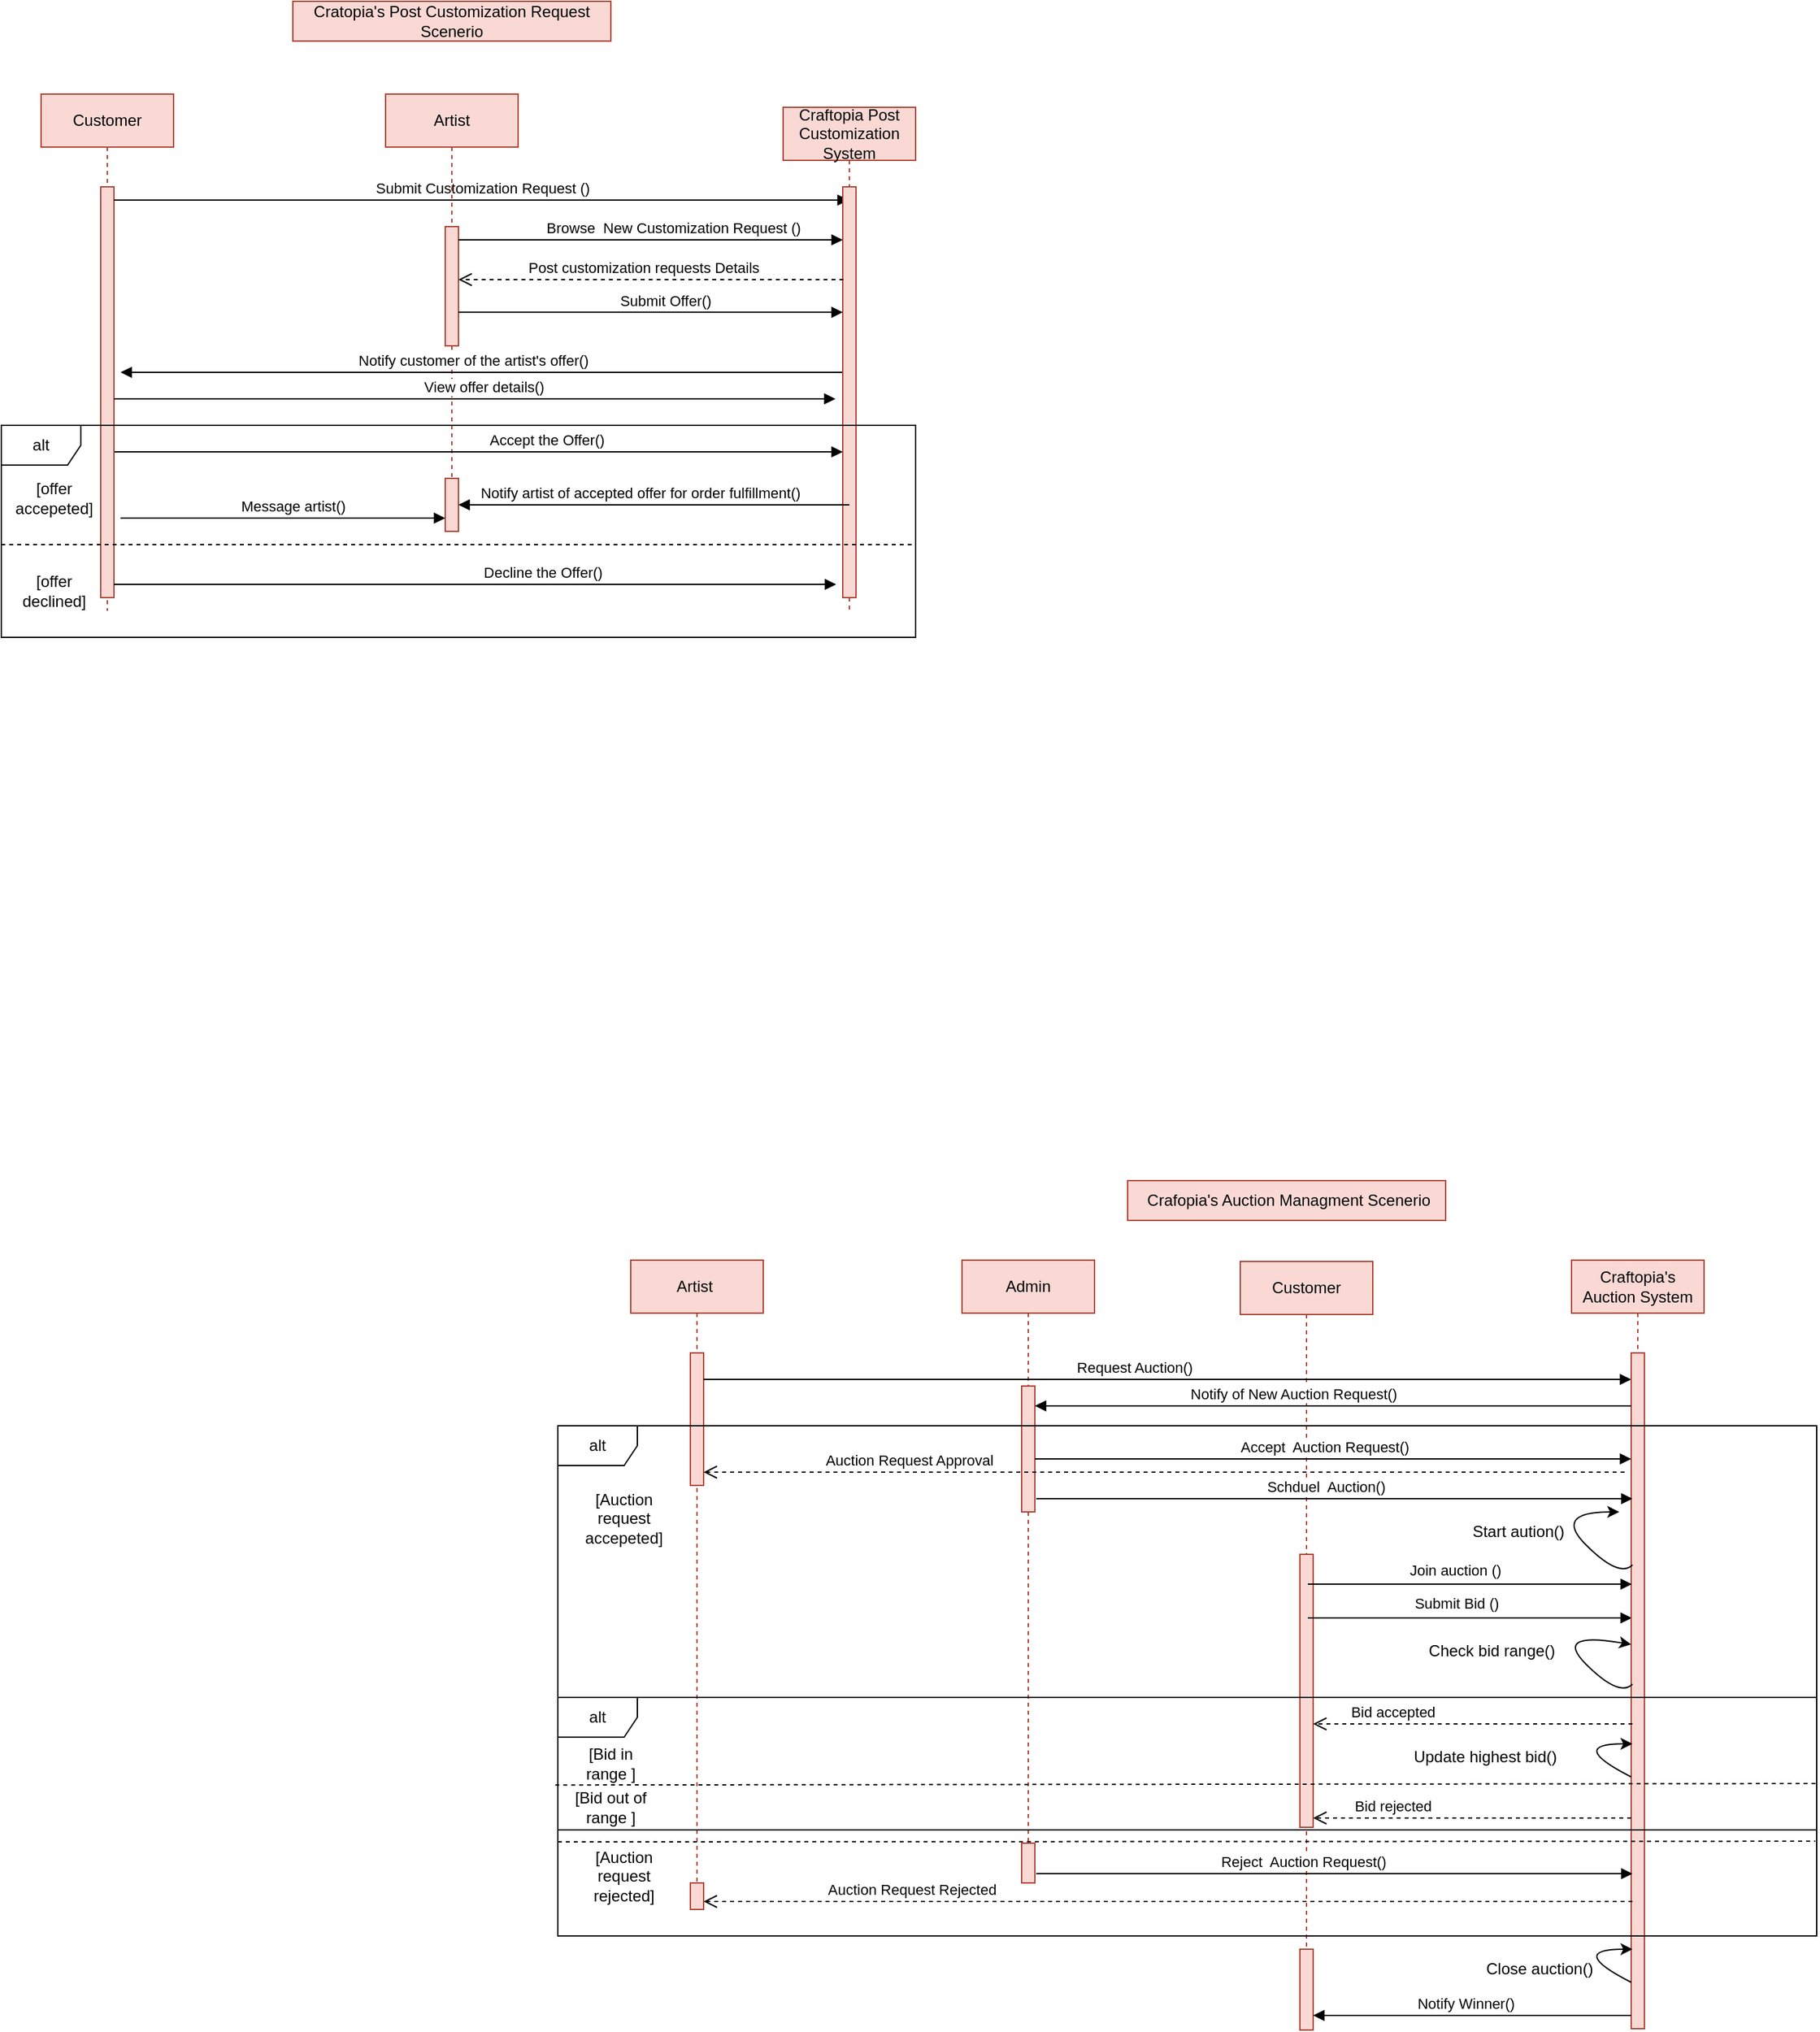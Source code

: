 <mxfile version="24.4.6" type="device">
  <diagram name="Page-1" id="V0pw2Zb20UL2xj4cE1I4">
    <mxGraphModel dx="1290" dy="1790" grid="1" gridSize="10" guides="1" tooltips="1" connect="1" arrows="1" fold="1" page="1" pageScale="1" pageWidth="827" pageHeight="1169" math="0" shadow="0">
      <root>
        <mxCell id="0" />
        <mxCell id="1" parent="0" />
        <mxCell id="ZhXPPXgodXc87nbnoY75-1" value="Customer" style="shape=umlLifeline;perimeter=lifelinePerimeter;whiteSpace=wrap;html=1;container=0;dropTarget=0;collapsible=0;recursiveResize=0;outlineConnect=0;portConstraint=eastwest;newEdgeStyle={&quot;edgeStyle&quot;:&quot;elbowEdgeStyle&quot;,&quot;elbow&quot;:&quot;vertical&quot;,&quot;curved&quot;:0,&quot;rounded&quot;:0};fillColor=#fad9d5;strokeColor=#ae4132;" parent="1" vertex="1">
          <mxGeometry x="40" y="40" width="100" height="390" as="geometry" />
        </mxCell>
        <mxCell id="ZhXPPXgodXc87nbnoY75-2" value="" style="html=1;points=[];perimeter=orthogonalPerimeter;outlineConnect=0;targetShapes=umlLifeline;portConstraint=eastwest;newEdgeStyle={&quot;edgeStyle&quot;:&quot;elbowEdgeStyle&quot;,&quot;elbow&quot;:&quot;vertical&quot;,&quot;curved&quot;:0,&quot;rounded&quot;:0};fillColor=#fad9d5;strokeColor=#ae4132;" parent="ZhXPPXgodXc87nbnoY75-1" vertex="1">
          <mxGeometry x="45" y="70" width="10" height="310" as="geometry" />
        </mxCell>
        <mxCell id="ZhXPPXgodXc87nbnoY75-3" value="Submit Customization Request ()" style="html=1;verticalAlign=bottom;endArrow=block;edgeStyle=elbowEdgeStyle;elbow=vertical;curved=0;rounded=0;" parent="1" source="ZhXPPXgodXc87nbnoY75-2" target="ZhXPPXgodXc87nbnoY75-25" edge="1">
          <mxGeometry relative="1" as="geometry">
            <mxPoint x="195" y="130" as="sourcePoint" />
            <Array as="points">
              <mxPoint x="180" y="120" />
            </Array>
          </mxGeometry>
        </mxCell>
        <mxCell id="ZhXPPXgodXc87nbnoY75-4" value="Cratopia&#39;s Post Customization Request Scenerio" style="text;html=1;align=center;verticalAlign=middle;whiteSpace=wrap;rounded=0;fillColor=#fad9d5;strokeColor=#ae4132;" parent="1" vertex="1">
          <mxGeometry x="230" y="-30" width="240" height="30" as="geometry" />
        </mxCell>
        <mxCell id="ZhXPPXgodXc87nbnoY75-5" value="Artist" style="shape=umlLifeline;perimeter=lifelinePerimeter;whiteSpace=wrap;html=1;container=0;dropTarget=0;collapsible=0;recursiveResize=0;outlineConnect=0;portConstraint=eastwest;newEdgeStyle={&quot;edgeStyle&quot;:&quot;elbowEdgeStyle&quot;,&quot;elbow&quot;:&quot;vertical&quot;,&quot;curved&quot;:0,&quot;rounded&quot;:0};fillColor=#fad9d5;strokeColor=#ae4132;" parent="1" vertex="1">
          <mxGeometry x="300" y="40" width="100" height="330" as="geometry" />
        </mxCell>
        <mxCell id="ZhXPPXgodXc87nbnoY75-6" value="" style="html=1;points=[];perimeter=orthogonalPerimeter;outlineConnect=0;targetShapes=umlLifeline;portConstraint=eastwest;newEdgeStyle={&quot;edgeStyle&quot;:&quot;elbowEdgeStyle&quot;,&quot;elbow&quot;:&quot;vertical&quot;,&quot;curved&quot;:0,&quot;rounded&quot;:0};fillColor=#fad9d5;strokeColor=#ae4132;" parent="ZhXPPXgodXc87nbnoY75-5" vertex="1">
          <mxGeometry x="45" y="100" width="10" height="90" as="geometry" />
        </mxCell>
        <mxCell id="ZhXPPXgodXc87nbnoY75-31" value="" style="html=1;points=[];perimeter=orthogonalPerimeter;outlineConnect=0;targetShapes=umlLifeline;portConstraint=eastwest;newEdgeStyle={&quot;edgeStyle&quot;:&quot;elbowEdgeStyle&quot;,&quot;elbow&quot;:&quot;vertical&quot;,&quot;curved&quot;:0,&quot;rounded&quot;:0};fillColor=#fad9d5;strokeColor=#ae4132;" parent="ZhXPPXgodXc87nbnoY75-5" vertex="1">
          <mxGeometry x="45" y="290" width="10" height="40" as="geometry" />
        </mxCell>
        <mxCell id="ZhXPPXgodXc87nbnoY75-9" value="View offer details()" style="html=1;verticalAlign=bottom;endArrow=block;edgeStyle=elbowEdgeStyle;elbow=vertical;curved=0;rounded=0;" parent="1" edge="1">
          <mxGeometry x="0.023" relative="1" as="geometry">
            <mxPoint x="95" y="270.0" as="sourcePoint" />
            <Array as="points">
              <mxPoint x="180" y="270" />
            </Array>
            <mxPoint x="639.5" y="270" as="targetPoint" />
            <mxPoint as="offset" />
          </mxGeometry>
        </mxCell>
        <mxCell id="ZhXPPXgodXc87nbnoY75-10" value="Message artist()" style="html=1;verticalAlign=bottom;endArrow=block;edgeStyle=elbowEdgeStyle;elbow=vertical;curved=0;rounded=0;" parent="1" edge="1">
          <mxGeometry x="0.061" relative="1" as="geometry">
            <mxPoint x="100" y="360" as="sourcePoint" />
            <Array as="points">
              <mxPoint x="190" y="360" />
            </Array>
            <mxPoint x="345" y="360" as="targetPoint" />
            <mxPoint as="offset" />
          </mxGeometry>
        </mxCell>
        <mxCell id="ZhXPPXgodXc87nbnoY75-11" value="Accept the Offer()&amp;nbsp;" style="html=1;verticalAlign=bottom;endArrow=block;edgeStyle=elbowEdgeStyle;elbow=vertical;curved=0;rounded=0;" parent="1" edge="1">
          <mxGeometry x="0.191" relative="1" as="geometry">
            <mxPoint x="95.5" y="310" as="sourcePoint" />
            <Array as="points">
              <mxPoint x="195.5" y="310" />
            </Array>
            <mxPoint x="645" y="310" as="targetPoint" />
            <mxPoint as="offset" />
          </mxGeometry>
        </mxCell>
        <mxCell id="ZhXPPXgodXc87nbnoY75-12" value="Artist&amp;nbsp;" style="shape=umlLifeline;perimeter=lifelinePerimeter;whiteSpace=wrap;html=1;container=0;dropTarget=0;collapsible=0;recursiveResize=0;outlineConnect=0;portConstraint=eastwest;newEdgeStyle={&quot;edgeStyle&quot;:&quot;elbowEdgeStyle&quot;,&quot;elbow&quot;:&quot;vertical&quot;,&quot;curved&quot;:0,&quot;rounded&quot;:0};fillColor=#fad9d5;strokeColor=#ae4132;" parent="1" vertex="1">
          <mxGeometry x="485" y="920" width="100" height="470" as="geometry" />
        </mxCell>
        <mxCell id="ZhXPPXgodXc87nbnoY75-14" value="&amp;nbsp;Crafopia&#39;s Auction Managment Scenerio" style="text;html=1;align=center;verticalAlign=middle;whiteSpace=wrap;rounded=0;fillColor=#fad9d5;strokeColor=#ae4132;" parent="1" vertex="1">
          <mxGeometry x="860" y="860" width="240" height="30" as="geometry" />
        </mxCell>
        <mxCell id="ZhXPPXgodXc87nbnoY75-25" value="Craftopia Post Customization System" style="shape=umlLifeline;perimeter=lifelinePerimeter;whiteSpace=wrap;html=1;container=0;dropTarget=0;collapsible=0;recursiveResize=0;outlineConnect=0;portConstraint=eastwest;newEdgeStyle={&quot;edgeStyle&quot;:&quot;elbowEdgeStyle&quot;,&quot;elbow&quot;:&quot;vertical&quot;,&quot;curved&quot;:0,&quot;rounded&quot;:0};fillColor=#fad9d5;strokeColor=#ae4132;" parent="1" vertex="1">
          <mxGeometry x="600" y="50" width="100" height="380" as="geometry" />
        </mxCell>
        <mxCell id="ZhXPPXgodXc87nbnoY75-26" value="" style="html=1;points=[];perimeter=orthogonalPerimeter;outlineConnect=0;targetShapes=umlLifeline;portConstraint=eastwest;newEdgeStyle={&quot;edgeStyle&quot;:&quot;elbowEdgeStyle&quot;,&quot;elbow&quot;:&quot;vertical&quot;,&quot;curved&quot;:0,&quot;rounded&quot;:0};fillColor=#fad9d5;strokeColor=#ae4132;" parent="ZhXPPXgodXc87nbnoY75-25" vertex="1">
          <mxGeometry x="45" y="60" width="10" height="310" as="geometry" />
        </mxCell>
        <mxCell id="ZhXPPXgodXc87nbnoY75-29" value="&amp;nbsp;Post customization requests Details" style="html=1;verticalAlign=bottom;endArrow=open;dashed=1;endSize=8;edgeStyle=elbowEdgeStyle;elbow=horizontal;curved=0;rounded=0;" parent="1" target="ZhXPPXgodXc87nbnoY75-6" edge="1">
          <mxGeometry x="0.049" relative="1" as="geometry">
            <mxPoint x="360" y="180" as="targetPoint" />
            <Array as="points">
              <mxPoint x="640.5" y="180" />
            </Array>
            <mxPoint x="645.5" y="180" as="sourcePoint" />
            <mxPoint as="offset" />
          </mxGeometry>
        </mxCell>
        <mxCell id="ZhXPPXgodXc87nbnoY75-30" value="Submit Offer()" style="html=1;verticalAlign=bottom;endArrow=block;edgeStyle=elbowEdgeStyle;elbow=vertical;curved=0;rounded=0;" parent="1" edge="1">
          <mxGeometry x="0.075" relative="1" as="geometry">
            <mxPoint x="355" y="204.64" as="sourcePoint" />
            <Array as="points">
              <mxPoint x="489.75" y="204.64" />
            </Array>
            <mxPoint x="645" y="204.64" as="targetPoint" />
            <mxPoint as="offset" />
          </mxGeometry>
        </mxCell>
        <mxCell id="zpv97-H2XaEhjDYaw_ze-1" value="alt" style="shape=umlFrame;whiteSpace=wrap;html=1;pointerEvents=0;" parent="1" vertex="1">
          <mxGeometry x="10" y="290" width="690" height="160" as="geometry" />
        </mxCell>
        <mxCell id="zpv97-H2XaEhjDYaw_ze-2" value="" style="html=1;points=[];perimeter=orthogonalPerimeter;outlineConnect=0;targetShapes=umlLifeline;portConstraint=eastwest;newEdgeStyle={&quot;edgeStyle&quot;:&quot;elbowEdgeStyle&quot;,&quot;elbow&quot;:&quot;vertical&quot;,&quot;curved&quot;:0,&quot;rounded&quot;:0};fillColor=#fad9d5;strokeColor=#ae4132;" parent="1" vertex="1">
          <mxGeometry x="530" y="990" width="10" height="100" as="geometry" />
        </mxCell>
        <mxCell id="zpv97-H2XaEhjDYaw_ze-3" value="Admin" style="shape=umlLifeline;perimeter=lifelinePerimeter;whiteSpace=wrap;html=1;container=0;dropTarget=0;collapsible=0;recursiveResize=0;outlineConnect=0;portConstraint=eastwest;newEdgeStyle={&quot;edgeStyle&quot;:&quot;elbowEdgeStyle&quot;,&quot;elbow&quot;:&quot;vertical&quot;,&quot;curved&quot;:0,&quot;rounded&quot;:0};fillColor=#fad9d5;strokeColor=#ae4132;" parent="1" vertex="1">
          <mxGeometry x="735" y="920" width="100" height="440" as="geometry" />
        </mxCell>
        <mxCell id="zpv97-H2XaEhjDYaw_ze-4" value="" style="html=1;points=[];perimeter=orthogonalPerimeter;outlineConnect=0;targetShapes=umlLifeline;portConstraint=eastwest;newEdgeStyle={&quot;edgeStyle&quot;:&quot;elbowEdgeStyle&quot;,&quot;elbow&quot;:&quot;vertical&quot;,&quot;curved&quot;:0,&quot;rounded&quot;:0};fillColor=#fad9d5;strokeColor=#ae4132;" parent="zpv97-H2XaEhjDYaw_ze-3" vertex="1">
          <mxGeometry x="45" y="95" width="10" height="95" as="geometry" />
        </mxCell>
        <mxCell id="zpv97-H2XaEhjDYaw_ze-5" value="Customer" style="shape=umlLifeline;perimeter=lifelinePerimeter;whiteSpace=wrap;html=1;container=0;dropTarget=0;collapsible=0;recursiveResize=0;outlineConnect=0;portConstraint=eastwest;newEdgeStyle={&quot;edgeStyle&quot;:&quot;elbowEdgeStyle&quot;,&quot;elbow&quot;:&quot;vertical&quot;,&quot;curved&quot;:0,&quot;rounded&quot;:0};fillColor=#fad9d5;strokeColor=#ae4132;" parent="1" vertex="1">
          <mxGeometry x="945" y="921" width="100" height="579" as="geometry" />
        </mxCell>
        <mxCell id="zpv97-H2XaEhjDYaw_ze-6" value="" style="html=1;points=[];perimeter=orthogonalPerimeter;outlineConnect=0;targetShapes=umlLifeline;portConstraint=eastwest;newEdgeStyle={&quot;edgeStyle&quot;:&quot;elbowEdgeStyle&quot;,&quot;elbow&quot;:&quot;vertical&quot;,&quot;curved&quot;:0,&quot;rounded&quot;:0};fillColor=#fad9d5;strokeColor=#ae4132;" parent="zpv97-H2XaEhjDYaw_ze-5" vertex="1">
          <mxGeometry x="45" y="221" width="10" height="206" as="geometry" />
        </mxCell>
        <mxCell id="DhQO_6RYLs_zfJR8aaYj-11" value="" style="html=1;points=[];perimeter=orthogonalPerimeter;outlineConnect=0;targetShapes=umlLifeline;portConstraint=eastwest;newEdgeStyle={&quot;edgeStyle&quot;:&quot;elbowEdgeStyle&quot;,&quot;elbow&quot;:&quot;vertical&quot;,&quot;curved&quot;:0,&quot;rounded&quot;:0};fillColor=#fad9d5;strokeColor=#ae4132;" vertex="1" parent="zpv97-H2XaEhjDYaw_ze-5">
          <mxGeometry x="45" y="519" width="10" height="61" as="geometry" />
        </mxCell>
        <mxCell id="zpv97-H2XaEhjDYaw_ze-7" value="Request Auction()" style="html=1;verticalAlign=bottom;endArrow=block;edgeStyle=elbowEdgeStyle;elbow=vertical;curved=0;rounded=0;" parent="1" source="zpv97-H2XaEhjDYaw_ze-2" target="zpv97-H2XaEhjDYaw_ze-14" edge="1">
          <mxGeometry x="-0.074" relative="1" as="geometry">
            <mxPoint x="545" y="1010" as="sourcePoint" />
            <Array as="points">
              <mxPoint x="645" y="1010" />
              <mxPoint x="735" y="1020" />
            </Array>
            <mxPoint x="705" y="1010" as="targetPoint" />
            <mxPoint x="1" as="offset" />
          </mxGeometry>
        </mxCell>
        <mxCell id="zpv97-H2XaEhjDYaw_ze-9" value="Submit Bid ()" style="html=1;verticalAlign=bottom;endArrow=block;edgeStyle=elbowEdgeStyle;elbow=vertical;curved=0;rounded=0;" parent="1" edge="1">
          <mxGeometry x="-0.097" y="3" relative="1" as="geometry">
            <mxPoint x="996" y="1190" as="sourcePoint" />
            <Array as="points" />
            <mxPoint x="1240.5" y="1190" as="targetPoint" />
            <mxPoint x="1" y="1" as="offset" />
          </mxGeometry>
        </mxCell>
        <mxCell id="zpv97-H2XaEhjDYaw_ze-11" value="" style="html=1;points=[];perimeter=orthogonalPerimeter;outlineConnect=0;targetShapes=umlLifeline;portConstraint=eastwest;newEdgeStyle={&quot;edgeStyle&quot;:&quot;elbowEdgeStyle&quot;,&quot;elbow&quot;:&quot;vertical&quot;,&quot;curved&quot;:0,&quot;rounded&quot;:0};fillColor=#fad9d5;strokeColor=#ae4132;" parent="1" vertex="1">
          <mxGeometry x="780" y="1360" width="10" height="30" as="geometry" />
        </mxCell>
        <mxCell id="zpv97-H2XaEhjDYaw_ze-13" value="Craftopia&#39;s Auction System" style="shape=umlLifeline;perimeter=lifelinePerimeter;whiteSpace=wrap;html=1;container=0;dropTarget=0;collapsible=0;recursiveResize=0;outlineConnect=0;portConstraint=eastwest;newEdgeStyle={&quot;edgeStyle&quot;:&quot;elbowEdgeStyle&quot;,&quot;elbow&quot;:&quot;vertical&quot;,&quot;curved&quot;:0,&quot;rounded&quot;:0};fillColor=#fad9d5;strokeColor=#ae4132;" parent="1" vertex="1">
          <mxGeometry x="1195" y="920" width="100" height="570" as="geometry" />
        </mxCell>
        <mxCell id="zpv97-H2XaEhjDYaw_ze-14" value="" style="html=1;points=[];perimeter=orthogonalPerimeter;outlineConnect=0;targetShapes=umlLifeline;portConstraint=eastwest;newEdgeStyle={&quot;edgeStyle&quot;:&quot;elbowEdgeStyle&quot;,&quot;elbow&quot;:&quot;vertical&quot;,&quot;curved&quot;:0,&quot;rounded&quot;:0};fillColor=#fad9d5;strokeColor=#ae4132;" parent="zpv97-H2XaEhjDYaw_ze-13" vertex="1">
          <mxGeometry x="45" y="70" width="10" height="510" as="geometry" />
        </mxCell>
        <mxCell id="zpv97-H2XaEhjDYaw_ze-15" value="Notify of New Auction Request()" style="html=1;verticalAlign=bottom;endArrow=block;edgeStyle=elbowEdgeStyle;elbow=vertical;curved=0;rounded=0;" parent="1" edge="1">
          <mxGeometry x="0.133" relative="1" as="geometry">
            <mxPoint x="1240" y="1030" as="sourcePoint" />
            <Array as="points">
              <mxPoint x="1150" y="1030" />
              <mxPoint x="1060" y="1020" />
            </Array>
            <mxPoint x="790.0" y="1030" as="targetPoint" />
            <mxPoint as="offset" />
          </mxGeometry>
        </mxCell>
        <mxCell id="zpv97-H2XaEhjDYaw_ze-18" value="Accept&amp;nbsp; Auction Request()&amp;nbsp;" style="html=1;verticalAlign=bottom;endArrow=block;edgeStyle=elbowEdgeStyle;elbow=vertical;curved=0;rounded=0;" parent="1" edge="1">
          <mxGeometry x="-0.022" relative="1" as="geometry">
            <mxPoint x="790.0" y="1070" as="sourcePoint" />
            <Array as="points">
              <mxPoint x="795" y="1070" />
            </Array>
            <mxPoint x="1240" y="1070" as="targetPoint" />
            <mxPoint as="offset" />
          </mxGeometry>
        </mxCell>
        <mxCell id="zpv97-H2XaEhjDYaw_ze-20" value="" style="html=1;points=[];perimeter=orthogonalPerimeter;outlineConnect=0;targetShapes=umlLifeline;portConstraint=eastwest;newEdgeStyle={&quot;edgeStyle&quot;:&quot;elbowEdgeStyle&quot;,&quot;elbow&quot;:&quot;vertical&quot;,&quot;curved&quot;:0,&quot;rounded&quot;:0};fillColor=#fad9d5;strokeColor=#ae4132;" parent="1" vertex="1">
          <mxGeometry x="530" y="1390" width="10" height="20" as="geometry" />
        </mxCell>
        <mxCell id="zpv97-H2XaEhjDYaw_ze-21" value="Notify Winner()" style="html=1;verticalAlign=bottom;endArrow=block;edgeStyle=elbowEdgeStyle;elbow=vertical;curved=0;rounded=0;" parent="1" edge="1">
          <mxGeometry x="0.042" relative="1" as="geometry">
            <mxPoint x="1240" y="1490" as="sourcePoint" />
            <Array as="points">
              <mxPoint x="1135" y="1490" />
            </Array>
            <mxPoint x="1000" y="1490" as="targetPoint" />
            <mxPoint as="offset" />
          </mxGeometry>
        </mxCell>
        <mxCell id="zpv97-H2XaEhjDYaw_ze-22" value="Auction Request Approval" style="html=1;verticalAlign=bottom;endArrow=open;dashed=1;endSize=8;edgeStyle=elbowEdgeStyle;elbow=horizontal;curved=0;rounded=0;" parent="1" target="zpv97-H2XaEhjDYaw_ze-2" edge="1">
          <mxGeometry x="0.554" relative="1" as="geometry">
            <mxPoint x="790" y="1080" as="targetPoint" />
            <Array as="points">
              <mxPoint x="895" y="1080" />
            </Array>
            <mxPoint x="1235" y="1080" as="sourcePoint" />
            <mxPoint as="offset" />
          </mxGeometry>
        </mxCell>
        <mxCell id="zpv97-H2XaEhjDYaw_ze-23" value="" style="endArrow=none;dashed=1;html=1;rounded=0;entryX=0.998;entryY=0.579;entryDx=0;entryDy=0;entryPerimeter=0;exitX=0;exitY=0.625;exitDx=0;exitDy=0;exitPerimeter=0;" parent="1" edge="1">
          <mxGeometry width="50" height="50" relative="1" as="geometry">
            <mxPoint x="10" y="380" as="sourcePoint" />
            <mxPoint x="700.0" y="380.0" as="targetPoint" />
          </mxGeometry>
        </mxCell>
        <mxCell id="zpv97-H2XaEhjDYaw_ze-24" value="Decline the Offer()&amp;nbsp;" style="html=1;verticalAlign=bottom;endArrow=block;edgeStyle=elbowEdgeStyle;elbow=vertical;curved=0;rounded=0;" parent="1" edge="1">
          <mxGeometry x="0.191" relative="1" as="geometry">
            <mxPoint x="95" y="410" as="sourcePoint" />
            <Array as="points">
              <mxPoint x="180" y="410" />
            </Array>
            <mxPoint x="640" y="410" as="targetPoint" />
            <mxPoint as="offset" />
          </mxGeometry>
        </mxCell>
        <mxCell id="zpv97-H2XaEhjDYaw_ze-25" value="[offer accepeted]" style="text;html=1;align=center;verticalAlign=middle;whiteSpace=wrap;rounded=0;" parent="1" vertex="1">
          <mxGeometry x="20" y="330" width="60" height="30" as="geometry" />
        </mxCell>
        <mxCell id="zpv97-H2XaEhjDYaw_ze-26" value="[offer declined]" style="text;html=1;align=center;verticalAlign=middle;whiteSpace=wrap;rounded=0;" parent="1" vertex="1">
          <mxGeometry x="20" y="400" width="60" height="30" as="geometry" />
        </mxCell>
        <mxCell id="zpv97-H2XaEhjDYaw_ze-27" value="alt" style="shape=umlFrame;whiteSpace=wrap;html=1;pointerEvents=0;" parent="1" vertex="1">
          <mxGeometry x="430" y="1045" width="950" height="385" as="geometry" />
        </mxCell>
        <mxCell id="zpv97-H2XaEhjDYaw_ze-28" value="" style="endArrow=none;dashed=1;html=1;rounded=0;entryX=0.999;entryY=0.791;entryDx=0;entryDy=0;entryPerimeter=0;" parent="1" edge="1">
          <mxGeometry width="50" height="50" relative="1" as="geometry">
            <mxPoint x="430" y="1359" as="sourcePoint" />
            <mxPoint x="1379.05" y="1358.535" as="targetPoint" />
          </mxGeometry>
        </mxCell>
        <mxCell id="zpv97-H2XaEhjDYaw_ze-29" value="[Auction request accepeted]" style="text;html=1;align=center;verticalAlign=middle;whiteSpace=wrap;rounded=0;" parent="1" vertex="1">
          <mxGeometry x="450" y="1100" width="60" height="30" as="geometry" />
        </mxCell>
        <mxCell id="zpv97-H2XaEhjDYaw_ze-30" value="[Auction request rejected]" style="text;html=1;align=center;verticalAlign=middle;whiteSpace=wrap;rounded=0;" parent="1" vertex="1">
          <mxGeometry x="450" y="1370" width="60" height="30" as="geometry" />
        </mxCell>
        <mxCell id="zpv97-H2XaEhjDYaw_ze-31" value="Reject&amp;nbsp; Auction Request()&amp;nbsp;" style="html=1;verticalAlign=bottom;endArrow=block;edgeStyle=elbowEdgeStyle;elbow=vertical;curved=0;rounded=0;" parent="1" edge="1">
          <mxGeometry x="-0.098" relative="1" as="geometry">
            <mxPoint x="791" y="1383" as="sourcePoint" />
            <Array as="points">
              <mxPoint x="796" y="1383" />
            </Array>
            <mxPoint x="1241" y="1383" as="targetPoint" />
            <mxPoint as="offset" />
          </mxGeometry>
        </mxCell>
        <mxCell id="zpv97-H2XaEhjDYaw_ze-32" value="Auction Request Rejected" style="html=1;verticalAlign=bottom;endArrow=open;dashed=1;endSize=8;edgeStyle=elbowEdgeStyle;elbow=horizontal;curved=0;rounded=0;" parent="1" edge="1">
          <mxGeometry x="0.554" relative="1" as="geometry">
            <mxPoint x="540" y="1404" as="targetPoint" />
            <Array as="points">
              <mxPoint x="901" y="1404.05" />
            </Array>
            <mxPoint x="1241" y="1404.05" as="sourcePoint" />
            <mxPoint as="offset" />
          </mxGeometry>
        </mxCell>
        <mxCell id="zpv97-H2XaEhjDYaw_ze-34" value="" style="curved=1;endArrow=classic;html=1;rounded=0;" parent="1" edge="1">
          <mxGeometry width="50" height="50" relative="1" as="geometry">
            <mxPoint x="1240" y="1310" as="sourcePoint" />
            <mxPoint x="1241" y="1285" as="targetPoint" />
            <Array as="points">
              <mxPoint x="1191" y="1285" />
            </Array>
          </mxGeometry>
        </mxCell>
        <mxCell id="zpv97-H2XaEhjDYaw_ze-35" value="Update highest bid()" style="text;html=1;align=center;verticalAlign=middle;whiteSpace=wrap;rounded=0;" parent="1" vertex="1">
          <mxGeometry x="1060" y="1280" width="140" height="30" as="geometry" />
        </mxCell>
        <mxCell id="zpv97-H2XaEhjDYaw_ze-37" value="Schduel&amp;nbsp; Auction()&amp;nbsp;" style="html=1;verticalAlign=bottom;endArrow=block;edgeStyle=elbowEdgeStyle;elbow=vertical;curved=0;rounded=0;" parent="1" edge="1">
          <mxGeometry x="-0.022" relative="1" as="geometry">
            <mxPoint x="791.0" y="1100" as="sourcePoint" />
            <Array as="points">
              <mxPoint x="796" y="1100" />
            </Array>
            <mxPoint x="1241" y="1100" as="targetPoint" />
            <mxPoint as="offset" />
          </mxGeometry>
        </mxCell>
        <mxCell id="zpv97-H2XaEhjDYaw_ze-38" value="Join auction ()" style="html=1;verticalAlign=bottom;endArrow=block;edgeStyle=elbowEdgeStyle;elbow=vertical;curved=0;rounded=0;" parent="1" edge="1">
          <mxGeometry x="-0.097" y="3" relative="1" as="geometry">
            <mxPoint x="996" y="1164.52" as="sourcePoint" />
            <Array as="points" />
            <mxPoint x="1240.5" y="1164.52" as="targetPoint" />
            <mxPoint x="1" y="1" as="offset" />
          </mxGeometry>
        </mxCell>
        <mxCell id="zpv97-H2XaEhjDYaw_ze-39" value="" style="curved=1;endArrow=classic;html=1;rounded=0;" parent="1" edge="1">
          <mxGeometry width="50" height="50" relative="1" as="geometry">
            <mxPoint x="1241" y="1150" as="sourcePoint" />
            <mxPoint x="1231" y="1110" as="targetPoint" />
            <Array as="points">
              <mxPoint x="1231" y="1160" />
              <mxPoint x="1181" y="1110" />
            </Array>
          </mxGeometry>
        </mxCell>
        <mxCell id="zpv97-H2XaEhjDYaw_ze-40" value="Start aution()" style="text;html=1;align=center;verticalAlign=middle;whiteSpace=wrap;rounded=0;" parent="1" vertex="1">
          <mxGeometry x="1115" y="1110" width="80" height="30" as="geometry" />
        </mxCell>
        <mxCell id="zpv97-H2XaEhjDYaw_ze-42" value="" style="curved=1;endArrow=classic;html=1;rounded=0;" parent="1" edge="1">
          <mxGeometry width="50" height="50" relative="1" as="geometry">
            <mxPoint x="1241" y="1240" as="sourcePoint" />
            <mxPoint x="1240" y="1210" as="targetPoint" />
            <Array as="points">
              <mxPoint x="1231" y="1250" />
              <mxPoint x="1181" y="1200" />
            </Array>
          </mxGeometry>
        </mxCell>
        <mxCell id="zpv97-H2XaEhjDYaw_ze-43" value="Check bid range()" style="text;html=1;align=center;verticalAlign=middle;whiteSpace=wrap;rounded=0;" parent="1" vertex="1">
          <mxGeometry x="1075" y="1200" width="120" height="30" as="geometry" />
        </mxCell>
        <mxCell id="zpv97-H2XaEhjDYaw_ze-44" value="Bid accepted" style="html=1;verticalAlign=bottom;endArrow=open;dashed=1;endSize=8;edgeStyle=elbowEdgeStyle;elbow=horizontal;curved=0;rounded=0;" parent="1" edge="1">
          <mxGeometry x="0.502" relative="1" as="geometry">
            <mxPoint x="1000" y="1270" as="targetPoint" />
            <Array as="points">
              <mxPoint x="1028" y="1270" />
            </Array>
            <mxPoint x="1241" y="1270" as="sourcePoint" />
            <mxPoint as="offset" />
          </mxGeometry>
        </mxCell>
        <mxCell id="ZhXPPXgodXc87nbnoY75-27" value="Browse&amp;nbsp; New Customization Request ()" style="html=1;verticalAlign=bottom;endArrow=block;edgeStyle=elbowEdgeStyle;elbow=vertical;curved=0;rounded=0;" parent="1" source="ZhXPPXgodXc87nbnoY75-6" target="ZhXPPXgodXc87nbnoY75-26" edge="1">
          <mxGeometry x="0.117" relative="1" as="geometry">
            <mxPoint x="360" y="150" as="sourcePoint" />
            <Array as="points">
              <mxPoint x="630" y="150" />
            </Array>
            <mxPoint x="780.5" y="160" as="targetPoint" />
            <mxPoint as="offset" />
          </mxGeometry>
        </mxCell>
        <mxCell id="qPt5Wxt3EMSxar55PLhZ-1" value="Notify customer of the artist&#39;s offer()" style="html=1;verticalAlign=bottom;endArrow=block;edgeStyle=elbowEdgeStyle;elbow=vertical;curved=0;rounded=0;" parent="1" edge="1">
          <mxGeometry x="0.023" relative="1" as="geometry">
            <mxPoint x="644.5" y="250" as="sourcePoint" />
            <Array as="points">
              <mxPoint x="185" y="250" />
            </Array>
            <mxPoint x="100" y="250" as="targetPoint" />
            <mxPoint as="offset" />
          </mxGeometry>
        </mxCell>
        <mxCell id="qPt5Wxt3EMSxar55PLhZ-2" value="Notify artist of accepted offer for order fulfillment()" style="html=1;verticalAlign=bottom;endArrow=block;edgeStyle=elbowEdgeStyle;elbow=vertical;curved=0;rounded=0;" parent="1" target="ZhXPPXgodXc87nbnoY75-31" edge="1">
          <mxGeometry x="0.075" relative="1" as="geometry">
            <mxPoint x="650" y="350" as="sourcePoint" />
            <Array as="points">
              <mxPoint x="494.75" y="350" />
            </Array>
            <mxPoint x="360" y="350" as="targetPoint" />
            <mxPoint as="offset" />
          </mxGeometry>
        </mxCell>
        <mxCell id="DhQO_6RYLs_zfJR8aaYj-1" value="alt" style="shape=umlFrame;whiteSpace=wrap;html=1;pointerEvents=0;" vertex="1" parent="1">
          <mxGeometry x="430" y="1250" width="950" height="100" as="geometry" />
        </mxCell>
        <mxCell id="DhQO_6RYLs_zfJR8aaYj-3" value="[Bid out of range ]" style="text;html=1;align=center;verticalAlign=middle;whiteSpace=wrap;rounded=0;" vertex="1" parent="1">
          <mxGeometry x="440" y="1318" width="60" height="30" as="geometry" />
        </mxCell>
        <mxCell id="DhQO_6RYLs_zfJR8aaYj-4" value="[Bid in range ]" style="text;html=1;align=center;verticalAlign=middle;whiteSpace=wrap;rounded=0;" vertex="1" parent="1">
          <mxGeometry x="440" y="1285" width="60" height="30" as="geometry" />
        </mxCell>
        <mxCell id="DhQO_6RYLs_zfJR8aaYj-7" value="" style="endArrow=none;dashed=1;html=1;rounded=0;exitX=-0.004;exitY=0.783;exitDx=0;exitDy=0;exitPerimeter=0;entryX=0.998;entryY=0.772;entryDx=0;entryDy=0;entryPerimeter=0;" edge="1" parent="1">
          <mxGeometry width="50" height="50" relative="1" as="geometry">
            <mxPoint x="428.1" y="1316.1" as="sourcePoint" />
            <mxPoint x="1380" y="1315.0" as="targetPoint" />
          </mxGeometry>
        </mxCell>
        <mxCell id="DhQO_6RYLs_zfJR8aaYj-10" value="Bid rejected" style="html=1;verticalAlign=bottom;endArrow=open;dashed=1;endSize=8;edgeStyle=elbowEdgeStyle;elbow=horizontal;curved=0;rounded=0;" edge="1" parent="1" source="zpv97-H2XaEhjDYaw_ze-14" target="zpv97-H2XaEhjDYaw_ze-6">
          <mxGeometry x="0.502" relative="1" as="geometry">
            <mxPoint x="1010" y="1341" as="targetPoint" />
            <Array as="points">
              <mxPoint x="1038" y="1341" />
            </Array>
            <mxPoint x="1230" y="1341" as="sourcePoint" />
            <mxPoint as="offset" />
          </mxGeometry>
        </mxCell>
        <mxCell id="DhQO_6RYLs_zfJR8aaYj-12" value="" style="curved=1;endArrow=classic;html=1;rounded=0;" edge="1" parent="1">
          <mxGeometry width="50" height="50" relative="1" as="geometry">
            <mxPoint x="1240" y="1465" as="sourcePoint" />
            <mxPoint x="1241" y="1440" as="targetPoint" />
            <Array as="points">
              <mxPoint x="1191" y="1440" />
            </Array>
          </mxGeometry>
        </mxCell>
        <mxCell id="DhQO_6RYLs_zfJR8aaYj-13" value="Close auction()" style="text;html=1;align=center;verticalAlign=middle;whiteSpace=wrap;rounded=0;" vertex="1" parent="1">
          <mxGeometry x="1101" y="1440" width="140" height="30" as="geometry" />
        </mxCell>
      </root>
    </mxGraphModel>
  </diagram>
</mxfile>
